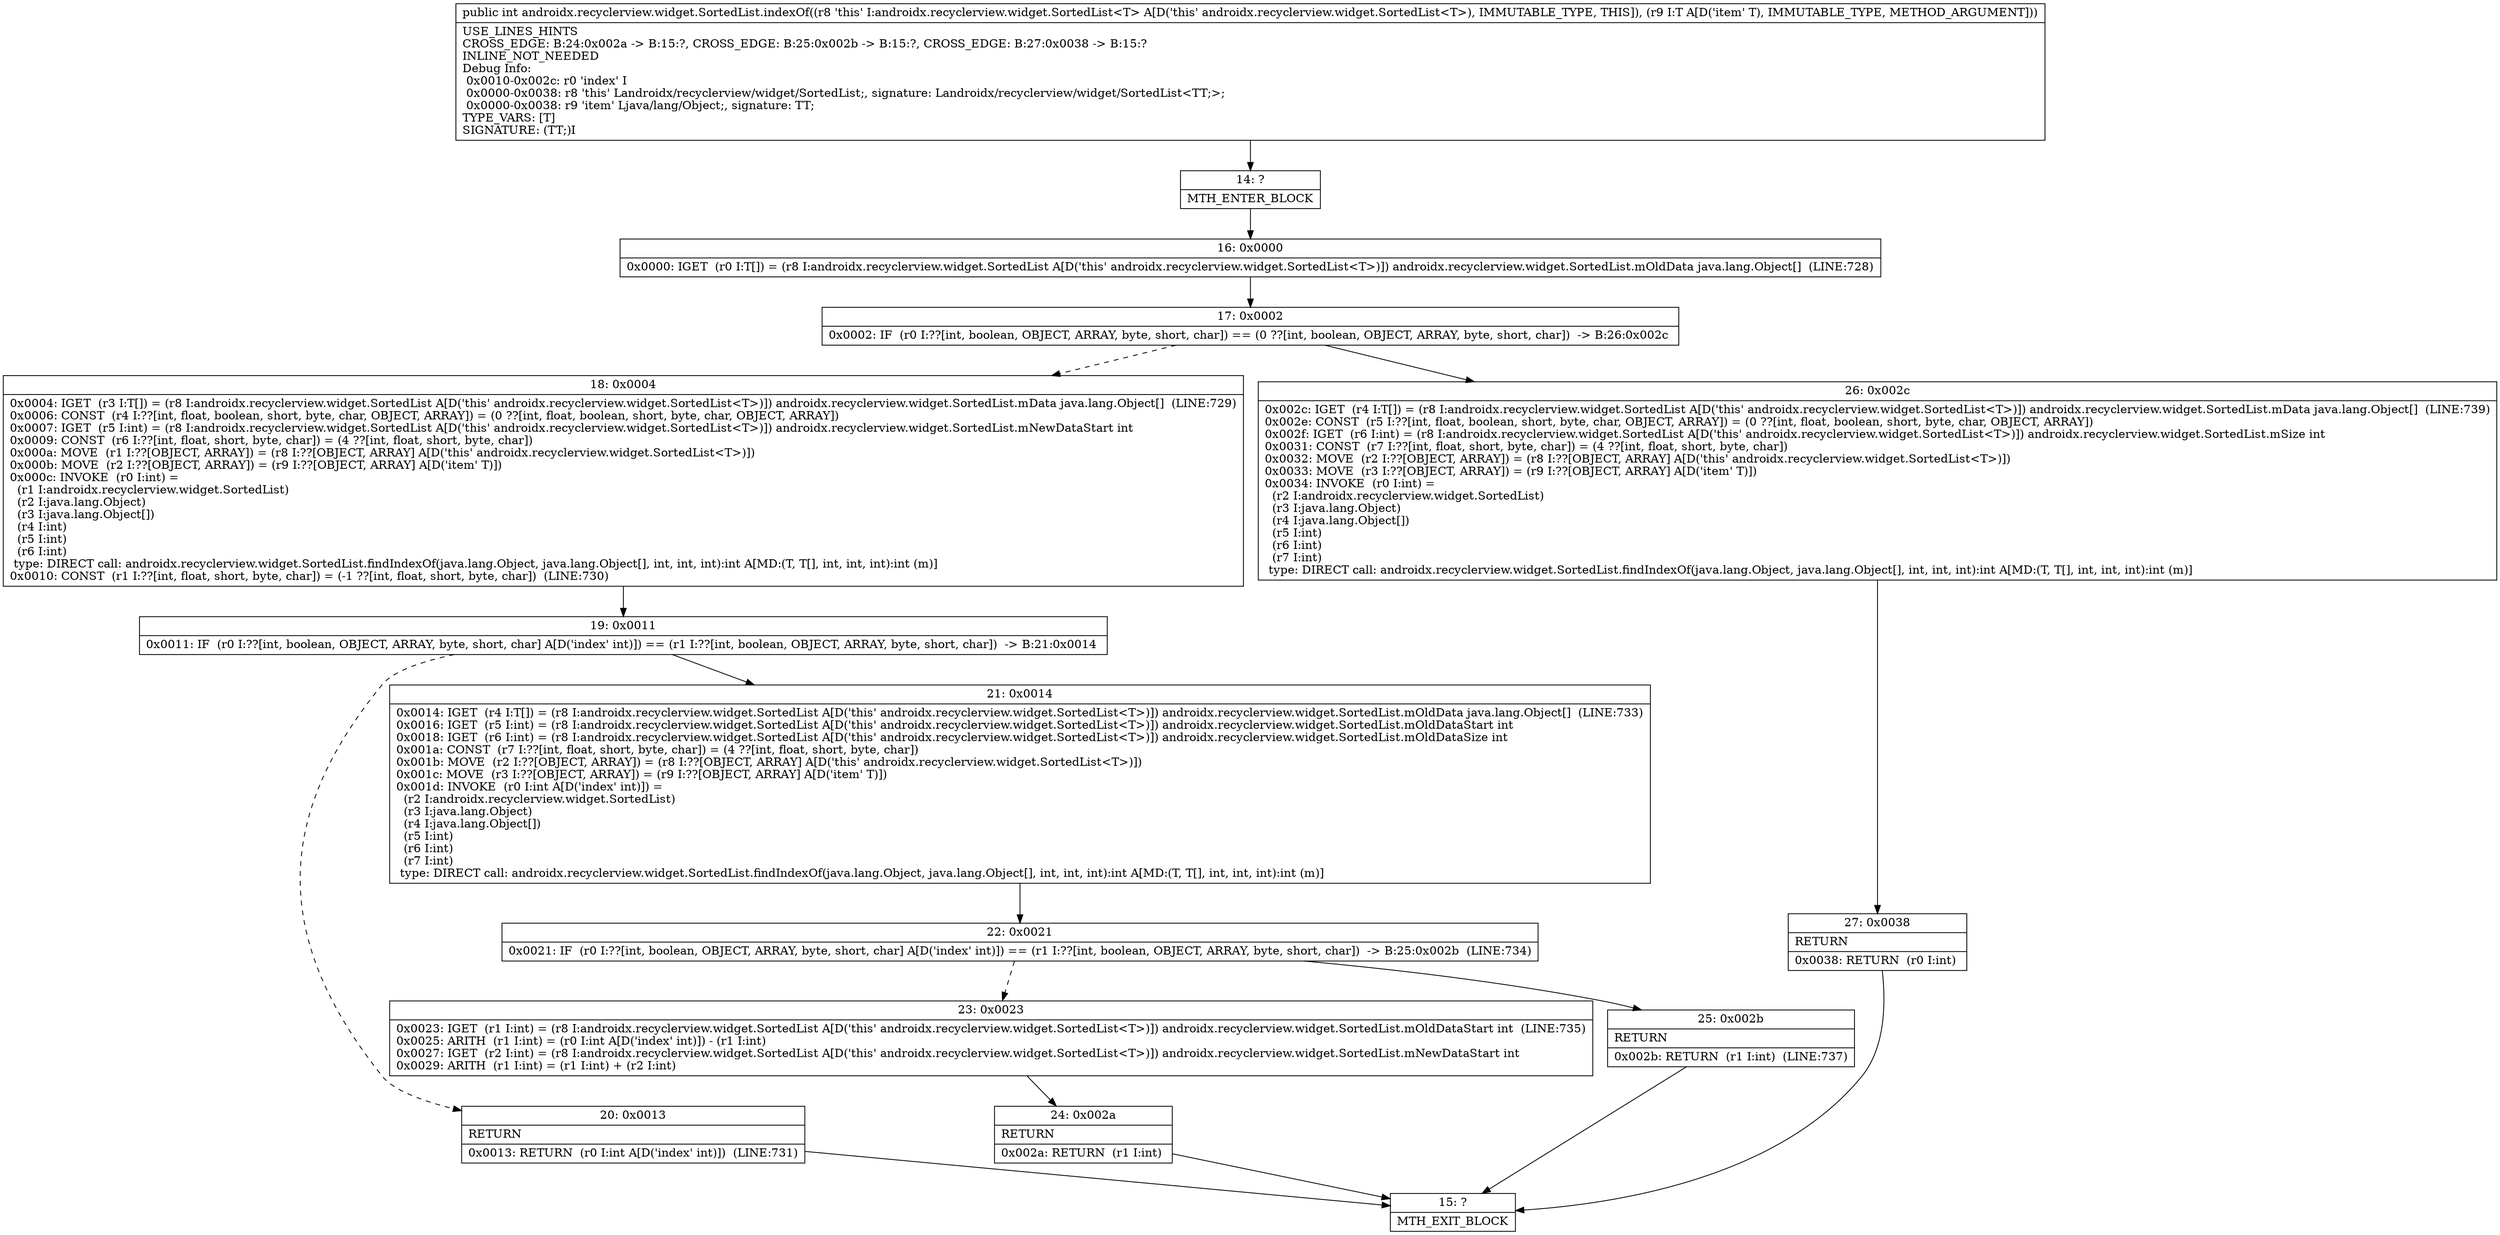 digraph "CFG forandroidx.recyclerview.widget.SortedList.indexOf(Ljava\/lang\/Object;)I" {
Node_14 [shape=record,label="{14\:\ ?|MTH_ENTER_BLOCK\l}"];
Node_16 [shape=record,label="{16\:\ 0x0000|0x0000: IGET  (r0 I:T[]) = (r8 I:androidx.recyclerview.widget.SortedList A[D('this' androidx.recyclerview.widget.SortedList\<T\>)]) androidx.recyclerview.widget.SortedList.mOldData java.lang.Object[]  (LINE:728)\l}"];
Node_17 [shape=record,label="{17\:\ 0x0002|0x0002: IF  (r0 I:??[int, boolean, OBJECT, ARRAY, byte, short, char]) == (0 ??[int, boolean, OBJECT, ARRAY, byte, short, char])  \-\> B:26:0x002c \l}"];
Node_18 [shape=record,label="{18\:\ 0x0004|0x0004: IGET  (r3 I:T[]) = (r8 I:androidx.recyclerview.widget.SortedList A[D('this' androidx.recyclerview.widget.SortedList\<T\>)]) androidx.recyclerview.widget.SortedList.mData java.lang.Object[]  (LINE:729)\l0x0006: CONST  (r4 I:??[int, float, boolean, short, byte, char, OBJECT, ARRAY]) = (0 ??[int, float, boolean, short, byte, char, OBJECT, ARRAY]) \l0x0007: IGET  (r5 I:int) = (r8 I:androidx.recyclerview.widget.SortedList A[D('this' androidx.recyclerview.widget.SortedList\<T\>)]) androidx.recyclerview.widget.SortedList.mNewDataStart int \l0x0009: CONST  (r6 I:??[int, float, short, byte, char]) = (4 ??[int, float, short, byte, char]) \l0x000a: MOVE  (r1 I:??[OBJECT, ARRAY]) = (r8 I:??[OBJECT, ARRAY] A[D('this' androidx.recyclerview.widget.SortedList\<T\>)]) \l0x000b: MOVE  (r2 I:??[OBJECT, ARRAY]) = (r9 I:??[OBJECT, ARRAY] A[D('item' T)]) \l0x000c: INVOKE  (r0 I:int) = \l  (r1 I:androidx.recyclerview.widget.SortedList)\l  (r2 I:java.lang.Object)\l  (r3 I:java.lang.Object[])\l  (r4 I:int)\l  (r5 I:int)\l  (r6 I:int)\l type: DIRECT call: androidx.recyclerview.widget.SortedList.findIndexOf(java.lang.Object, java.lang.Object[], int, int, int):int A[MD:(T, T[], int, int, int):int (m)]\l0x0010: CONST  (r1 I:??[int, float, short, byte, char]) = (\-1 ??[int, float, short, byte, char])  (LINE:730)\l}"];
Node_19 [shape=record,label="{19\:\ 0x0011|0x0011: IF  (r0 I:??[int, boolean, OBJECT, ARRAY, byte, short, char] A[D('index' int)]) == (r1 I:??[int, boolean, OBJECT, ARRAY, byte, short, char])  \-\> B:21:0x0014 \l}"];
Node_20 [shape=record,label="{20\:\ 0x0013|RETURN\l|0x0013: RETURN  (r0 I:int A[D('index' int)])  (LINE:731)\l}"];
Node_15 [shape=record,label="{15\:\ ?|MTH_EXIT_BLOCK\l}"];
Node_21 [shape=record,label="{21\:\ 0x0014|0x0014: IGET  (r4 I:T[]) = (r8 I:androidx.recyclerview.widget.SortedList A[D('this' androidx.recyclerview.widget.SortedList\<T\>)]) androidx.recyclerview.widget.SortedList.mOldData java.lang.Object[]  (LINE:733)\l0x0016: IGET  (r5 I:int) = (r8 I:androidx.recyclerview.widget.SortedList A[D('this' androidx.recyclerview.widget.SortedList\<T\>)]) androidx.recyclerview.widget.SortedList.mOldDataStart int \l0x0018: IGET  (r6 I:int) = (r8 I:androidx.recyclerview.widget.SortedList A[D('this' androidx.recyclerview.widget.SortedList\<T\>)]) androidx.recyclerview.widget.SortedList.mOldDataSize int \l0x001a: CONST  (r7 I:??[int, float, short, byte, char]) = (4 ??[int, float, short, byte, char]) \l0x001b: MOVE  (r2 I:??[OBJECT, ARRAY]) = (r8 I:??[OBJECT, ARRAY] A[D('this' androidx.recyclerview.widget.SortedList\<T\>)]) \l0x001c: MOVE  (r3 I:??[OBJECT, ARRAY]) = (r9 I:??[OBJECT, ARRAY] A[D('item' T)]) \l0x001d: INVOKE  (r0 I:int A[D('index' int)]) = \l  (r2 I:androidx.recyclerview.widget.SortedList)\l  (r3 I:java.lang.Object)\l  (r4 I:java.lang.Object[])\l  (r5 I:int)\l  (r6 I:int)\l  (r7 I:int)\l type: DIRECT call: androidx.recyclerview.widget.SortedList.findIndexOf(java.lang.Object, java.lang.Object[], int, int, int):int A[MD:(T, T[], int, int, int):int (m)]\l}"];
Node_22 [shape=record,label="{22\:\ 0x0021|0x0021: IF  (r0 I:??[int, boolean, OBJECT, ARRAY, byte, short, char] A[D('index' int)]) == (r1 I:??[int, boolean, OBJECT, ARRAY, byte, short, char])  \-\> B:25:0x002b  (LINE:734)\l}"];
Node_23 [shape=record,label="{23\:\ 0x0023|0x0023: IGET  (r1 I:int) = (r8 I:androidx.recyclerview.widget.SortedList A[D('this' androidx.recyclerview.widget.SortedList\<T\>)]) androidx.recyclerview.widget.SortedList.mOldDataStart int  (LINE:735)\l0x0025: ARITH  (r1 I:int) = (r0 I:int A[D('index' int)]) \- (r1 I:int) \l0x0027: IGET  (r2 I:int) = (r8 I:androidx.recyclerview.widget.SortedList A[D('this' androidx.recyclerview.widget.SortedList\<T\>)]) androidx.recyclerview.widget.SortedList.mNewDataStart int \l0x0029: ARITH  (r1 I:int) = (r1 I:int) + (r2 I:int) \l}"];
Node_24 [shape=record,label="{24\:\ 0x002a|RETURN\l|0x002a: RETURN  (r1 I:int) \l}"];
Node_25 [shape=record,label="{25\:\ 0x002b|RETURN\l|0x002b: RETURN  (r1 I:int)  (LINE:737)\l}"];
Node_26 [shape=record,label="{26\:\ 0x002c|0x002c: IGET  (r4 I:T[]) = (r8 I:androidx.recyclerview.widget.SortedList A[D('this' androidx.recyclerview.widget.SortedList\<T\>)]) androidx.recyclerview.widget.SortedList.mData java.lang.Object[]  (LINE:739)\l0x002e: CONST  (r5 I:??[int, float, boolean, short, byte, char, OBJECT, ARRAY]) = (0 ??[int, float, boolean, short, byte, char, OBJECT, ARRAY]) \l0x002f: IGET  (r6 I:int) = (r8 I:androidx.recyclerview.widget.SortedList A[D('this' androidx.recyclerview.widget.SortedList\<T\>)]) androidx.recyclerview.widget.SortedList.mSize int \l0x0031: CONST  (r7 I:??[int, float, short, byte, char]) = (4 ??[int, float, short, byte, char]) \l0x0032: MOVE  (r2 I:??[OBJECT, ARRAY]) = (r8 I:??[OBJECT, ARRAY] A[D('this' androidx.recyclerview.widget.SortedList\<T\>)]) \l0x0033: MOVE  (r3 I:??[OBJECT, ARRAY]) = (r9 I:??[OBJECT, ARRAY] A[D('item' T)]) \l0x0034: INVOKE  (r0 I:int) = \l  (r2 I:androidx.recyclerview.widget.SortedList)\l  (r3 I:java.lang.Object)\l  (r4 I:java.lang.Object[])\l  (r5 I:int)\l  (r6 I:int)\l  (r7 I:int)\l type: DIRECT call: androidx.recyclerview.widget.SortedList.findIndexOf(java.lang.Object, java.lang.Object[], int, int, int):int A[MD:(T, T[], int, int, int):int (m)]\l}"];
Node_27 [shape=record,label="{27\:\ 0x0038|RETURN\l|0x0038: RETURN  (r0 I:int) \l}"];
MethodNode[shape=record,label="{public int androidx.recyclerview.widget.SortedList.indexOf((r8 'this' I:androidx.recyclerview.widget.SortedList\<T\> A[D('this' androidx.recyclerview.widget.SortedList\<T\>), IMMUTABLE_TYPE, THIS]), (r9 I:T A[D('item' T), IMMUTABLE_TYPE, METHOD_ARGUMENT]))  | USE_LINES_HINTS\lCROSS_EDGE: B:24:0x002a \-\> B:15:?, CROSS_EDGE: B:25:0x002b \-\> B:15:?, CROSS_EDGE: B:27:0x0038 \-\> B:15:?\lINLINE_NOT_NEEDED\lDebug Info:\l  0x0010\-0x002c: r0 'index' I\l  0x0000\-0x0038: r8 'this' Landroidx\/recyclerview\/widget\/SortedList;, signature: Landroidx\/recyclerview\/widget\/SortedList\<TT;\>;\l  0x0000\-0x0038: r9 'item' Ljava\/lang\/Object;, signature: TT;\lTYPE_VARS: [T]\lSIGNATURE: (TT;)I\l}"];
MethodNode -> Node_14;Node_14 -> Node_16;
Node_16 -> Node_17;
Node_17 -> Node_18[style=dashed];
Node_17 -> Node_26;
Node_18 -> Node_19;
Node_19 -> Node_20[style=dashed];
Node_19 -> Node_21;
Node_20 -> Node_15;
Node_21 -> Node_22;
Node_22 -> Node_23[style=dashed];
Node_22 -> Node_25;
Node_23 -> Node_24;
Node_24 -> Node_15;
Node_25 -> Node_15;
Node_26 -> Node_27;
Node_27 -> Node_15;
}

